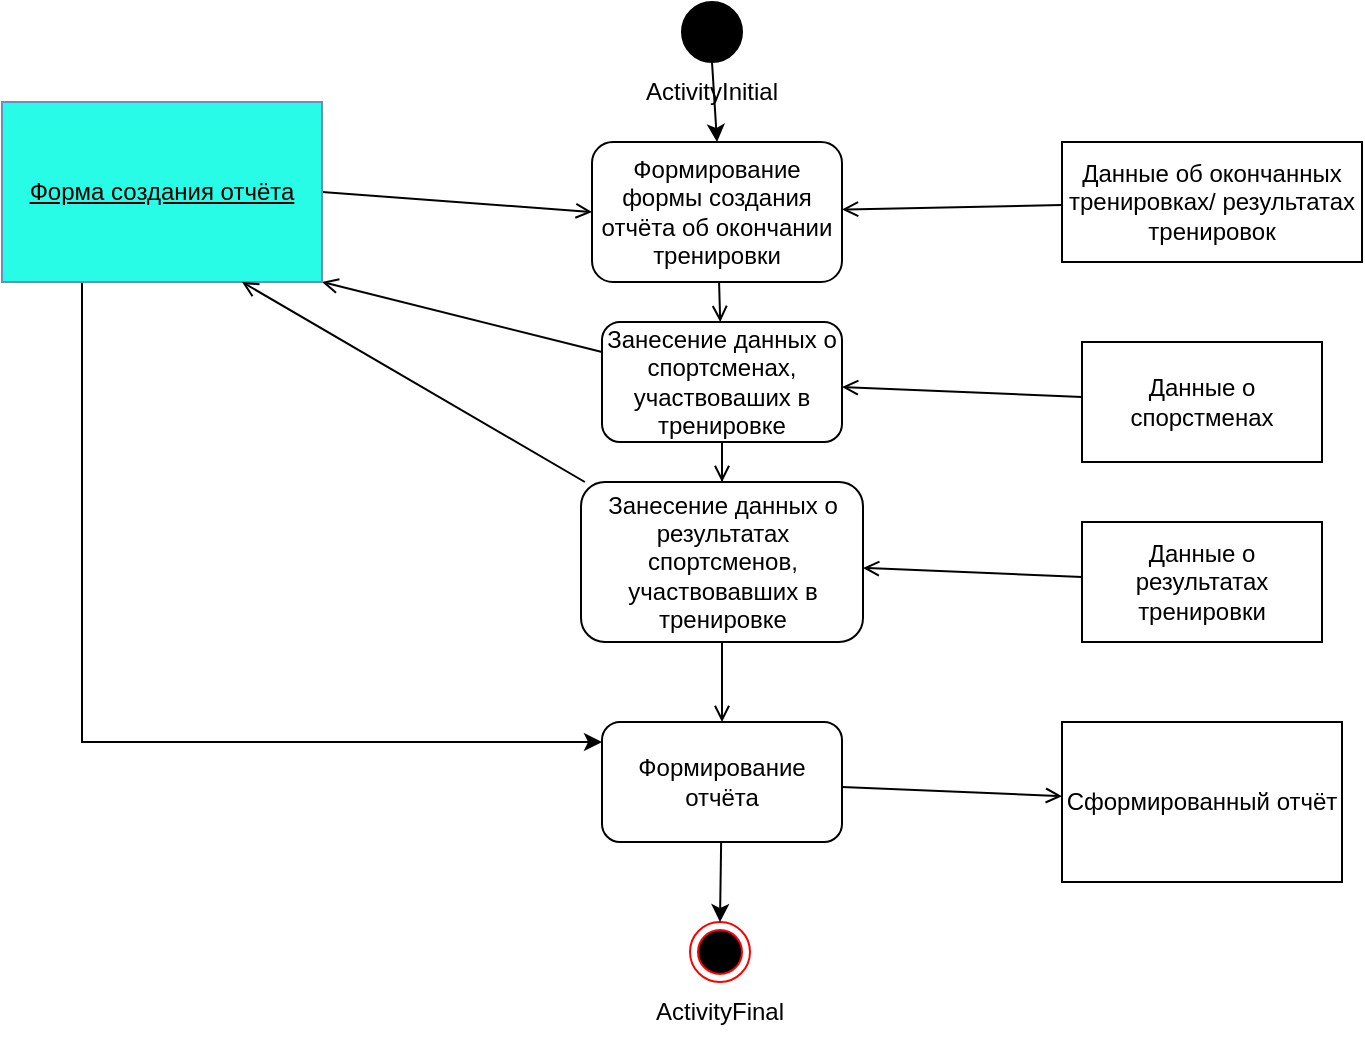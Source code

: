 <mxfile version="22.0.6" type="device">
  <diagram name="Страница — 1" id="9uBt2x3PXTfRLfwx65zG">
    <mxGraphModel dx="979" dy="571" grid="1" gridSize="10" guides="1" tooltips="1" connect="1" arrows="1" fold="1" page="1" pageScale="1" pageWidth="827" pageHeight="1169" math="0" shadow="0">
      <root>
        <mxCell id="0" />
        <mxCell id="1" parent="0" />
        <mxCell id="ECyj0XUZItzx4TcqLxFr-1" value="" style="ellipse;html=1;shape=endState;fillColor=#000000;strokeColor=#ff0000;" vertex="1" parent="1">
          <mxGeometry x="414" y="460" width="30" height="30" as="geometry" />
        </mxCell>
        <mxCell id="ECyj0XUZItzx4TcqLxFr-2" value="" style="ellipse;whiteSpace=wrap;html=1;aspect=fixed;fillColor=#000000;" vertex="1" parent="1">
          <mxGeometry x="410" width="30" height="30" as="geometry" />
        </mxCell>
        <mxCell id="ECyj0XUZItzx4TcqLxFr-3" style="rounded=0;orthogonalLoop=1;jettySize=auto;html=1;endArrow=open;endFill=0;" edge="1" parent="1" source="ECyj0XUZItzx4TcqLxFr-4" target="ECyj0XUZItzx4TcqLxFr-6">
          <mxGeometry relative="1" as="geometry" />
        </mxCell>
        <mxCell id="ECyj0XUZItzx4TcqLxFr-4" value="Формирование формы создания отчёта об окончании тренировки" style="rounded=1;whiteSpace=wrap;html=1;" vertex="1" parent="1">
          <mxGeometry x="365" y="70" width="125" height="70" as="geometry" />
        </mxCell>
        <mxCell id="ECyj0XUZItzx4TcqLxFr-5" style="rounded=0;orthogonalLoop=1;jettySize=auto;html=1;entryX=1;entryY=1;entryDx=0;entryDy=0;endArrow=open;endFill=0;" edge="1" parent="1" source="ECyj0XUZItzx4TcqLxFr-6">
          <mxGeometry relative="1" as="geometry">
            <mxPoint x="230" y="140" as="targetPoint" />
          </mxGeometry>
        </mxCell>
        <mxCell id="ECyj0XUZItzx4TcqLxFr-24" style="edgeStyle=orthogonalEdgeStyle;rounded=0;orthogonalLoop=1;jettySize=auto;html=1;entryX=0.5;entryY=0;entryDx=0;entryDy=0;endArrow=open;endFill=0;" edge="1" parent="1" source="ECyj0XUZItzx4TcqLxFr-6" target="ECyj0XUZItzx4TcqLxFr-22">
          <mxGeometry relative="1" as="geometry" />
        </mxCell>
        <mxCell id="ECyj0XUZItzx4TcqLxFr-6" value="Занесение данных о спортсменах, участвоваших в тренировке" style="rounded=1;whiteSpace=wrap;html=1;" vertex="1" parent="1">
          <mxGeometry x="370" y="160" width="120" height="60" as="geometry" />
        </mxCell>
        <mxCell id="ECyj0XUZItzx4TcqLxFr-7" style="rounded=0;orthogonalLoop=1;jettySize=auto;html=1;endArrow=open;endFill=0;" edge="1" parent="1" source="ECyj0XUZItzx4TcqLxFr-9" target="ECyj0XUZItzx4TcqLxFr-14">
          <mxGeometry relative="1" as="geometry" />
        </mxCell>
        <mxCell id="ECyj0XUZItzx4TcqLxFr-8" style="rounded=0;orthogonalLoop=1;jettySize=auto;html=1;entryX=0.5;entryY=0;entryDx=0;entryDy=0;" edge="1" parent="1" source="ECyj0XUZItzx4TcqLxFr-9" target="ECyj0XUZItzx4TcqLxFr-1">
          <mxGeometry relative="1" as="geometry" />
        </mxCell>
        <mxCell id="ECyj0XUZItzx4TcqLxFr-9" value="Формирование отчёта" style="rounded=1;whiteSpace=wrap;html=1;" vertex="1" parent="1">
          <mxGeometry x="370" y="360" width="120" height="60" as="geometry" />
        </mxCell>
        <mxCell id="ECyj0XUZItzx4TcqLxFr-10" style="rounded=0;orthogonalLoop=1;jettySize=auto;html=1;endArrow=open;endFill=0;" edge="1" parent="1" source="ECyj0XUZItzx4TcqLxFr-11" target="ECyj0XUZItzx4TcqLxFr-4">
          <mxGeometry relative="1" as="geometry" />
        </mxCell>
        <mxCell id="ECyj0XUZItzx4TcqLxFr-11" value="Данные об окончанных тренировках/ результатах тренировок" style="rounded=0;whiteSpace=wrap;html=1;" vertex="1" parent="1">
          <mxGeometry x="600" y="70" width="150" height="60" as="geometry" />
        </mxCell>
        <mxCell id="ECyj0XUZItzx4TcqLxFr-12" style="rounded=0;orthogonalLoop=1;jettySize=auto;html=1;endArrow=open;endFill=0;" edge="1" parent="1" source="ECyj0XUZItzx4TcqLxFr-13" target="ECyj0XUZItzx4TcqLxFr-6">
          <mxGeometry relative="1" as="geometry" />
        </mxCell>
        <mxCell id="ECyj0XUZItzx4TcqLxFr-13" value="Данные о спорстменах" style="rounded=0;whiteSpace=wrap;html=1;" vertex="1" parent="1">
          <mxGeometry x="610" y="170" width="120" height="60" as="geometry" />
        </mxCell>
        <mxCell id="ECyj0XUZItzx4TcqLxFr-14" value="Сформированный отчёт" style="rounded=0;whiteSpace=wrap;html=1;" vertex="1" parent="1">
          <mxGeometry x="600" y="360" width="140" height="80" as="geometry" />
        </mxCell>
        <mxCell id="ECyj0XUZItzx4TcqLxFr-15" style="rounded=0;orthogonalLoop=1;jettySize=auto;html=1;entryX=1;entryY=0.5;entryDx=0;entryDy=0;endArrow=none;endFill=0;exitX=0;exitY=0.5;exitDx=0;exitDy=0;startArrow=open;startFill=0;" edge="1" parent="1" target="ECyj0XUZItzx4TcqLxFr-21" source="ECyj0XUZItzx4TcqLxFr-4">
          <mxGeometry relative="1" as="geometry">
            <mxPoint x="340" y="130" as="sourcePoint" />
          </mxGeometry>
        </mxCell>
        <mxCell id="ECyj0XUZItzx4TcqLxFr-16" style="edgeStyle=orthogonalEdgeStyle;rounded=0;orthogonalLoop=1;jettySize=auto;html=1;exitX=0.25;exitY=1;exitDx=0;exitDy=0;" edge="1" parent="1">
          <mxGeometry relative="1" as="geometry">
            <mxPoint x="110" y="140" as="sourcePoint" />
            <Array as="points">
              <mxPoint x="110" y="370" />
            </Array>
            <mxPoint x="370" y="370" as="targetPoint" />
          </mxGeometry>
        </mxCell>
        <mxCell id="ECyj0XUZItzx4TcqLxFr-17" style="rounded=0;orthogonalLoop=1;jettySize=auto;html=1;exitX=0.5;exitY=0;exitDx=0;exitDy=0;entryX=0.5;entryY=0;entryDx=0;entryDy=0;" edge="1" parent="1" source="ECyj0XUZItzx4TcqLxFr-18" target="ECyj0XUZItzx4TcqLxFr-4">
          <mxGeometry relative="1" as="geometry" />
        </mxCell>
        <mxCell id="ECyj0XUZItzx4TcqLxFr-18" value="ActivityInitial" style="text;html=1;strokeColor=none;fillColor=none;align=center;verticalAlign=middle;whiteSpace=wrap;rounded=0;" vertex="1" parent="1">
          <mxGeometry x="395" y="30" width="60" height="30" as="geometry" />
        </mxCell>
        <mxCell id="ECyj0XUZItzx4TcqLxFr-19" value="ActivityFinal" style="text;html=1;strokeColor=none;fillColor=none;align=center;verticalAlign=middle;whiteSpace=wrap;rounded=0;" vertex="1" parent="1">
          <mxGeometry x="399" y="490" width="60" height="30" as="geometry" />
        </mxCell>
        <mxCell id="ECyj0XUZItzx4TcqLxFr-21" value="&lt;u&gt;Форма создания отчёта&lt;/u&gt;" style="rounded=0;whiteSpace=wrap;html=1;fillColor=#28FCE7;strokeColor=#6c8ebf;" vertex="1" parent="1">
          <mxGeometry x="70" y="50" width="160" height="90" as="geometry" />
        </mxCell>
        <mxCell id="ECyj0XUZItzx4TcqLxFr-25" style="edgeStyle=orthogonalEdgeStyle;rounded=0;orthogonalLoop=1;jettySize=auto;html=1;entryX=0.5;entryY=0;entryDx=0;entryDy=0;endArrow=open;endFill=0;" edge="1" parent="1" source="ECyj0XUZItzx4TcqLxFr-22" target="ECyj0XUZItzx4TcqLxFr-9">
          <mxGeometry relative="1" as="geometry" />
        </mxCell>
        <mxCell id="ECyj0XUZItzx4TcqLxFr-29" style="rounded=0;orthogonalLoop=1;jettySize=auto;html=1;entryX=0.75;entryY=1;entryDx=0;entryDy=0;endArrow=open;endFill=0;" edge="1" parent="1" source="ECyj0XUZItzx4TcqLxFr-22" target="ECyj0XUZItzx4TcqLxFr-21">
          <mxGeometry relative="1" as="geometry" />
        </mxCell>
        <mxCell id="ECyj0XUZItzx4TcqLxFr-22" value="Занесение данных о результатах спортсменов, участвовавших в тренировке" style="rounded=1;whiteSpace=wrap;html=1;" vertex="1" parent="1">
          <mxGeometry x="359.5" y="240" width="141" height="80" as="geometry" />
        </mxCell>
        <mxCell id="ECyj0XUZItzx4TcqLxFr-27" style="rounded=0;orthogonalLoop=1;jettySize=auto;html=1;endArrow=open;endFill=0;" edge="1" parent="1" source="ECyj0XUZItzx4TcqLxFr-26" target="ECyj0XUZItzx4TcqLxFr-22">
          <mxGeometry relative="1" as="geometry" />
        </mxCell>
        <mxCell id="ECyj0XUZItzx4TcqLxFr-26" value="Данные о результатах тренировки" style="rounded=0;whiteSpace=wrap;html=1;" vertex="1" parent="1">
          <mxGeometry x="610" y="260" width="120" height="60" as="geometry" />
        </mxCell>
      </root>
    </mxGraphModel>
  </diagram>
</mxfile>
